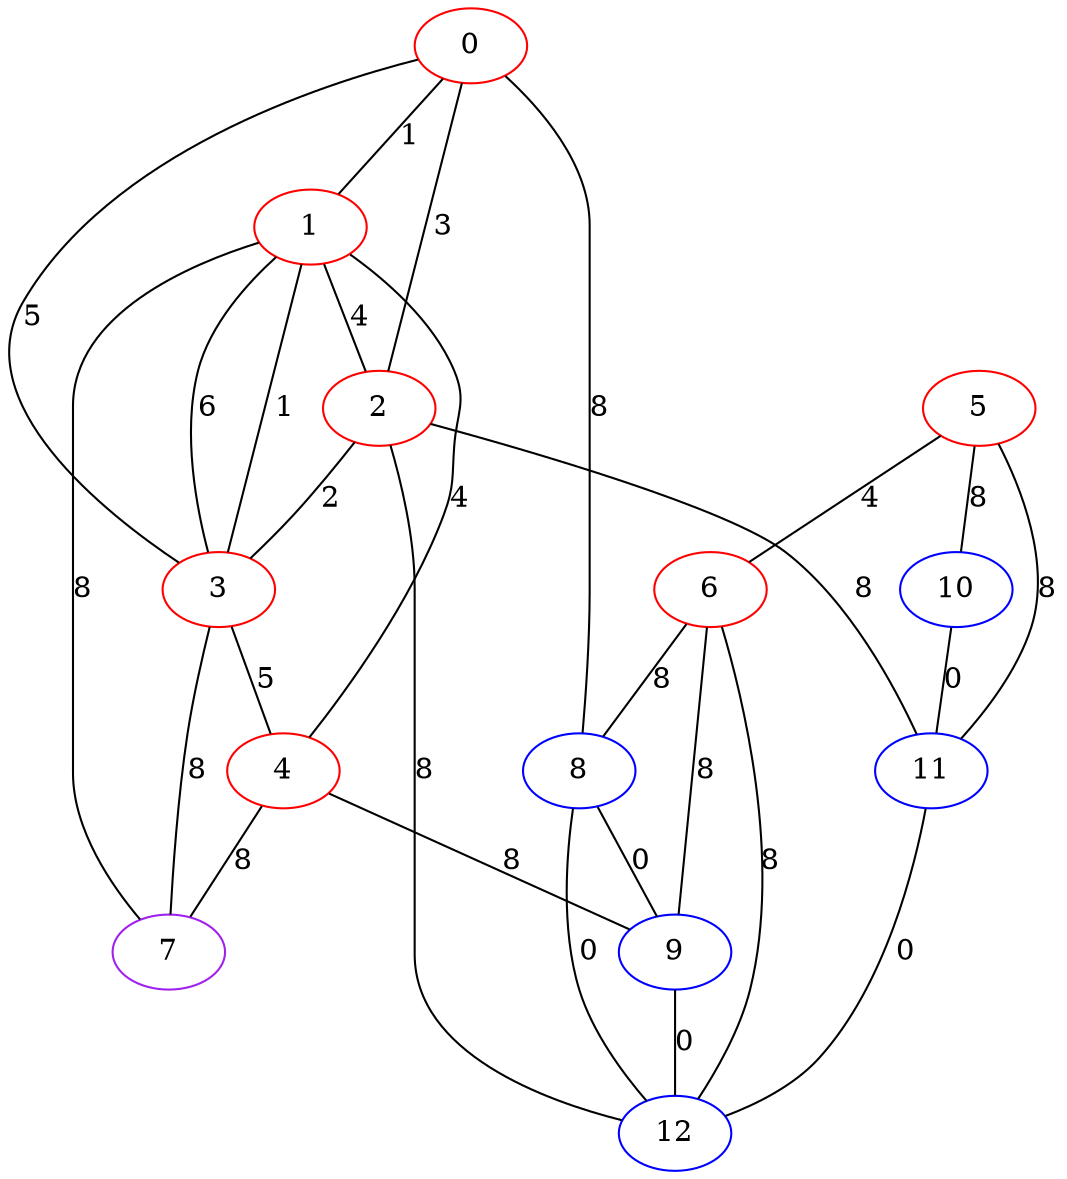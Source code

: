 graph "" {
0 [color=red, weight=1];
1 [color=red, weight=1];
2 [color=red, weight=1];
3 [color=red, weight=1];
4 [color=red, weight=1];
5 [color=red, weight=1];
6 [color=red, weight=1];
7 [color=purple, weight=4];
8 [color=blue, weight=3];
9 [color=blue, weight=3];
10 [color=blue, weight=3];
11 [color=blue, weight=3];
12 [color=blue, weight=3];
0 -- 8  [key=0, label=8];
0 -- 1  [key=0, label=1];
0 -- 2  [key=0, label=3];
0 -- 3  [key=0, label=5];
1 -- 2  [key=0, label=4];
1 -- 3  [key=0, label=6];
1 -- 3  [key=1, label=1];
1 -- 4  [key=0, label=4];
1 -- 7  [key=0, label=8];
2 -- 3  [key=0, label=2];
2 -- 12  [key=0, label=8];
2 -- 11  [key=0, label=8];
3 -- 4  [key=0, label=5];
3 -- 7  [key=0, label=8];
4 -- 7  [key=0, label=8];
4 -- 9  [key=0, label=8];
5 -- 10  [key=0, label=8];
5 -- 11  [key=0, label=8];
5 -- 6  [key=0, label=4];
6 -- 8  [key=0, label=8];
6 -- 9  [key=0, label=8];
6 -- 12  [key=0, label=8];
8 -- 9  [key=0, label=0];
8 -- 12  [key=0, label=0];
9 -- 12  [key=0, label=0];
10 -- 11  [key=0, label=0];
11 -- 12  [key=0, label=0];
}
